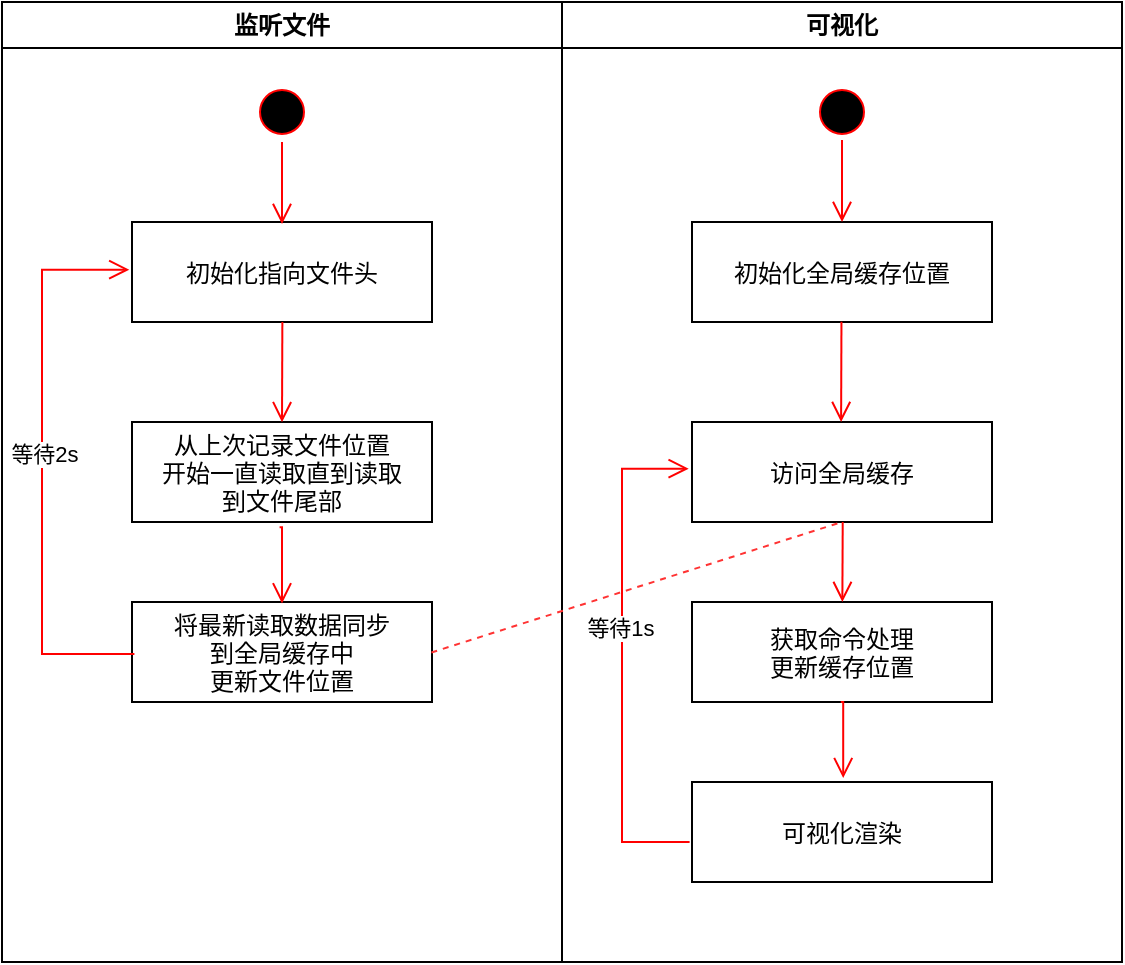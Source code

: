 <mxfile version="19.0.0" type="github">
  <diagram name="Page-1" id="e7e014a7-5840-1c2e-5031-d8a46d1fe8dd">
    <mxGraphModel dx="1294" dy="590" grid="1" gridSize="10" guides="1" tooltips="1" connect="1" arrows="1" fold="1" page="1" pageScale="1" pageWidth="1169" pageHeight="826" background="none" math="1" shadow="0">
      <root>
        <mxCell id="0" />
        <mxCell id="1" parent="0" />
        <mxCell id="2" value="监听文件" style="swimlane;whiteSpace=wrap" parent="1" vertex="1">
          <mxGeometry x="200" y="130" width="280" height="480" as="geometry" />
        </mxCell>
        <mxCell id="5" value="" style="ellipse;shape=startState;fillColor=#000000;strokeColor=#ff0000;" parent="2" vertex="1">
          <mxGeometry x="125" y="40" width="30" height="30" as="geometry" />
        </mxCell>
        <mxCell id="7" value="从上次记录文件位置&#xa;开始一直读取直到读取&#xa;到文件尾部" style="" parent="2" vertex="1">
          <mxGeometry x="65" y="210" width="150" height="50" as="geometry" />
        </mxCell>
        <mxCell id="8" value="将最新读取数据同步&#xa;到全局缓存中&#xa;更新文件位置" style="" parent="2" vertex="1">
          <mxGeometry x="65" y="300" width="150" height="50" as="geometry" />
        </mxCell>
        <mxCell id="1xkagB6SsDt3ZgnrFZk5-41" value="初始化指向文件头" style="" parent="2" vertex="1">
          <mxGeometry x="65" y="110" width="150" height="50" as="geometry" />
        </mxCell>
        <mxCell id="1xkagB6SsDt3ZgnrFZk5-46" value="" style="edgeStyle=elbowEdgeStyle;elbow=horizontal;verticalAlign=bottom;endArrow=open;endSize=8;strokeColor=#FF0000;endFill=1;rounded=0;exitX=0.5;exitY=1;exitDx=0;exitDy=0;entryX=0.496;entryY=0.02;entryDx=0;entryDy=0;entryPerimeter=0;" parent="2" source="5" target="1xkagB6SsDt3ZgnrFZk5-41" edge="1">
          <mxGeometry x="-115" y="-50" as="geometry">
            <mxPoint x="140" y="90" as="targetPoint" />
            <mxPoint x="364.5" y="128" as="sourcePoint" />
            <Array as="points">
              <mxPoint x="140" y="80" />
            </Array>
          </mxGeometry>
        </mxCell>
        <mxCell id="1xkagB6SsDt3ZgnrFZk5-49" value="" style="edgeStyle=elbowEdgeStyle;elbow=horizontal;verticalAlign=bottom;endArrow=open;endSize=8;strokeColor=#FF0000;endFill=1;rounded=0;exitX=0.5;exitY=1;exitDx=0;exitDy=0;entryX=0.506;entryY=0.002;entryDx=0;entryDy=0;entryPerimeter=0;" parent="2" target="7" edge="1">
          <mxGeometry x="-314.82" y="-80" as="geometry">
            <mxPoint x="139.58" y="201" as="targetPoint" />
            <mxPoint x="140.18" y="160" as="sourcePoint" />
            <Array as="points">
              <mxPoint x="140" y="220" />
            </Array>
          </mxGeometry>
        </mxCell>
        <mxCell id="1xkagB6SsDt3ZgnrFZk5-50" value="" style="edgeStyle=elbowEdgeStyle;elbow=horizontal;verticalAlign=bottom;endArrow=open;endSize=8;strokeColor=#FF0000;endFill=1;rounded=0;exitX=0.492;exitY=1.053;exitDx=0;exitDy=0;entryX=0.496;entryY=0.014;entryDx=0;entryDy=0;entryPerimeter=0;exitPerimeter=0;" parent="2" source="7" target="8" edge="1">
          <mxGeometry x="-314.82" y="30" as="geometry">
            <mxPoint x="139.58" y="311" as="targetPoint" />
            <mxPoint x="140.18" y="270" as="sourcePoint" />
            <Array as="points">
              <mxPoint x="140" y="320" />
            </Array>
          </mxGeometry>
        </mxCell>
        <mxCell id="1xkagB6SsDt3ZgnrFZk5-51" value="" style="edgeStyle=elbowEdgeStyle;elbow=horizontal;verticalAlign=bottom;endArrow=open;endSize=8;strokeColor=#FF0000;endFill=1;rounded=0;exitX=0.008;exitY=0.519;exitDx=0;exitDy=0;entryX=-0.009;entryY=0.477;entryDx=0;entryDy=0;entryPerimeter=0;exitPerimeter=0;" parent="2" source="8" target="1xkagB6SsDt3ZgnrFZk5-41" edge="1">
          <mxGeometry x="-314.82" y="130" as="geometry">
            <mxPoint x="139.58" y="411" as="targetPoint" />
            <mxPoint x="140.18" y="370" as="sourcePoint" />
            <Array as="points">
              <mxPoint x="20" y="370" />
              <mxPoint x="10" y="280" />
              <mxPoint x="140.18" y="380" />
            </Array>
          </mxGeometry>
        </mxCell>
        <mxCell id="1xkagB6SsDt3ZgnrFZk5-52" value="等待2s" style="edgeLabel;html=1;align=center;verticalAlign=middle;resizable=0;points=[];" parent="1xkagB6SsDt3ZgnrFZk5-51" vertex="1" connectable="0">
          <mxGeometry relative="1" as="geometry">
            <mxPoint x="1" y="-5" as="offset" />
          </mxGeometry>
        </mxCell>
        <mxCell id="1xkagB6SsDt3ZgnrFZk5-53" value="可视化" style="swimlane;whiteSpace=wrap;direction=east;" parent="1" vertex="1">
          <mxGeometry x="480" y="130" width="280" height="480" as="geometry" />
        </mxCell>
        <mxCell id="1xkagB6SsDt3ZgnrFZk5-54" value="" style="ellipse;shape=startState;fillColor=#000000;strokeColor=#ff0000;" parent="1xkagB6SsDt3ZgnrFZk5-53" vertex="1">
          <mxGeometry x="125" y="40" width="30" height="30" as="geometry" />
        </mxCell>
        <mxCell id="1xkagB6SsDt3ZgnrFZk5-105" value="初始化全局缓存位置" style="" parent="1xkagB6SsDt3ZgnrFZk5-53" vertex="1">
          <mxGeometry x="65" y="110" width="150" height="50" as="geometry" />
        </mxCell>
        <mxCell id="1xkagB6SsDt3ZgnrFZk5-104" value="访问全局缓存" style="" parent="1xkagB6SsDt3ZgnrFZk5-53" vertex="1">
          <mxGeometry x="65" y="210" width="150" height="50" as="geometry" />
        </mxCell>
        <mxCell id="1xkagB6SsDt3ZgnrFZk5-101" value="获取命令处理&#xa;更新缓存位置" style="" parent="1xkagB6SsDt3ZgnrFZk5-53" vertex="1">
          <mxGeometry x="65" y="300" width="150" height="50" as="geometry" />
        </mxCell>
        <mxCell id="1xkagB6SsDt3ZgnrFZk5-103" value="可视化渲染" style="" parent="1xkagB6SsDt3ZgnrFZk5-53" vertex="1">
          <mxGeometry x="65" y="390" width="150" height="50" as="geometry" />
        </mxCell>
        <mxCell id="1xkagB6SsDt3ZgnrFZk5-106" value="" style="edgeStyle=elbowEdgeStyle;elbow=horizontal;verticalAlign=bottom;endArrow=open;endSize=8;strokeColor=#FF0000;endFill=1;rounded=0;exitX=0.5;exitY=1;exitDx=0;exitDy=0;entryX=0.496;entryY=0.02;entryDx=0;entryDy=0;entryPerimeter=0;" parent="1xkagB6SsDt3ZgnrFZk5-53" edge="1">
          <mxGeometry x="-314.99" y="-181" as="geometry">
            <mxPoint x="139.41" y="110" as="targetPoint" />
            <mxPoint x="140.01" y="69" as="sourcePoint" />
            <Array as="points">
              <mxPoint x="140.01" y="79" />
            </Array>
          </mxGeometry>
        </mxCell>
        <mxCell id="1xkagB6SsDt3ZgnrFZk5-107" value="" style="edgeStyle=elbowEdgeStyle;elbow=horizontal;verticalAlign=bottom;endArrow=open;endSize=8;strokeColor=#FF0000;endFill=1;rounded=0;exitX=0.5;exitY=1;exitDx=0;exitDy=0;entryX=0.506;entryY=0.002;entryDx=0;entryDy=0;entryPerimeter=0;" parent="1xkagB6SsDt3ZgnrFZk5-53" edge="1">
          <mxGeometry x="-515.27" y="-210.1" as="geometry">
            <mxPoint x="140.45" y="210" as="targetPoint" />
            <mxPoint x="139.73" y="159.9" as="sourcePoint" />
            <Array as="points">
              <mxPoint x="139.55" y="219.9" />
            </Array>
          </mxGeometry>
        </mxCell>
        <mxCell id="1xkagB6SsDt3ZgnrFZk5-108" value="" style="edgeStyle=elbowEdgeStyle;elbow=horizontal;verticalAlign=bottom;endArrow=open;endSize=8;strokeColor=#FF0000;endFill=1;rounded=0;exitX=0.5;exitY=1;exitDx=0;exitDy=0;" parent="1xkagB6SsDt3ZgnrFZk5-53" edge="1">
          <mxGeometry x="-514.64" y="-110" as="geometry">
            <mxPoint x="140" y="300" as="targetPoint" />
            <mxPoint x="140.36" y="260.0" as="sourcePoint" />
            <Array as="points">
              <mxPoint x="140.18" y="310" />
            </Array>
          </mxGeometry>
        </mxCell>
        <mxCell id="1xkagB6SsDt3ZgnrFZk5-110" value="" style="edgeStyle=elbowEdgeStyle;elbow=horizontal;verticalAlign=bottom;endArrow=open;endSize=8;strokeColor=#FF0000;endFill=1;rounded=0;exitX=0.492;exitY=1.053;exitDx=0;exitDy=0;entryX=0.496;entryY=0.014;entryDx=0;entryDy=0;entryPerimeter=0;exitPerimeter=0;" parent="1xkagB6SsDt3ZgnrFZk5-53" edge="1">
          <mxGeometry x="-514.22" y="-12.65" as="geometry">
            <mxPoint x="140.0" y="388.05" as="targetPoint" />
            <mxPoint x="139.4" y="350" as="sourcePoint" />
            <Array as="points">
              <mxPoint x="140.6" y="407.35" />
            </Array>
          </mxGeometry>
        </mxCell>
        <mxCell id="1xkagB6SsDt3ZgnrFZk5-111" value="" style="edgeStyle=elbowEdgeStyle;elbow=horizontal;verticalAlign=bottom;endArrow=open;endSize=8;strokeColor=#FF0000;endFill=1;rounded=0;exitX=0.492;exitY=1.053;exitDx=0;exitDy=0;entryX=-0.011;entryY=0.467;entryDx=0;entryDy=0;entryPerimeter=0;exitPerimeter=0;" parent="1xkagB6SsDt3ZgnrFZk5-53" target="1xkagB6SsDt3ZgnrFZk5-104" edge="1">
          <mxGeometry x="-1069.82" y="-72.65" as="geometry">
            <mxPoint x="64.4" y="458.05" as="targetPoint" />
            <mxPoint x="63.8" y="420.0" as="sourcePoint" />
            <Array as="points">
              <mxPoint x="30" y="290" />
              <mxPoint x="20" y="330" />
            </Array>
          </mxGeometry>
        </mxCell>
        <mxCell id="1xkagB6SsDt3ZgnrFZk5-112" value="等待1s" style="edgeLabel;html=1;align=center;verticalAlign=middle;resizable=0;points=[];" parent="1xkagB6SsDt3ZgnrFZk5-111" vertex="1" connectable="0">
          <mxGeometry relative="1" as="geometry">
            <mxPoint x="-1" y="-14" as="offset" />
          </mxGeometry>
        </mxCell>
        <mxCell id="1xkagB6SsDt3ZgnrFZk5-114" value="" style="endArrow=none;dashed=1;html=1;rounded=0;exitX=0.998;exitY=0.505;exitDx=0;exitDy=0;exitPerimeter=0;strokeColor=#FF3333;" parent="1" source="8" edge="1">
          <mxGeometry width="50" height="50" relative="1" as="geometry">
            <mxPoint x="410" y="420" as="sourcePoint" />
            <mxPoint x="620" y="390" as="targetPoint" />
          </mxGeometry>
        </mxCell>
      </root>
    </mxGraphModel>
  </diagram>
</mxfile>
